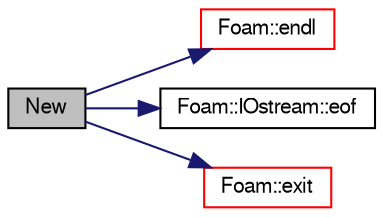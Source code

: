digraph "New"
{
  bgcolor="transparent";
  edge [fontname="FreeSans",fontsize="10",labelfontname="FreeSans",labelfontsize="10"];
  node [fontname="FreeSans",fontsize="10",shape=record];
  rankdir="LR";
  Node66 [label="New",height=0.2,width=0.4,color="black", fillcolor="grey75", style="filled", fontcolor="black"];
  Node66 -> Node67 [color="midnightblue",fontsize="10",style="solid",fontname="FreeSans"];
  Node67 [label="Foam::endl",height=0.2,width=0.4,color="red",URL="$a21124.html#a2db8fe02a0d3909e9351bb4275b23ce4",tooltip="Add newline and flush stream. "];
  Node66 -> Node69 [color="midnightblue",fontsize="10",style="solid",fontname="FreeSans"];
  Node69 [label="Foam::IOstream::eof",height=0.2,width=0.4,color="black",URL="$a26226.html#af3418ac60d0d7a303478f29a387feb3c",tooltip="Return true if end of input seen. "];
  Node66 -> Node70 [color="midnightblue",fontsize="10",style="solid",fontname="FreeSans"];
  Node70 [label="Foam::exit",height=0.2,width=0.4,color="red",URL="$a21124.html#a06ca7250d8e89caf05243ec094843642"];
}
